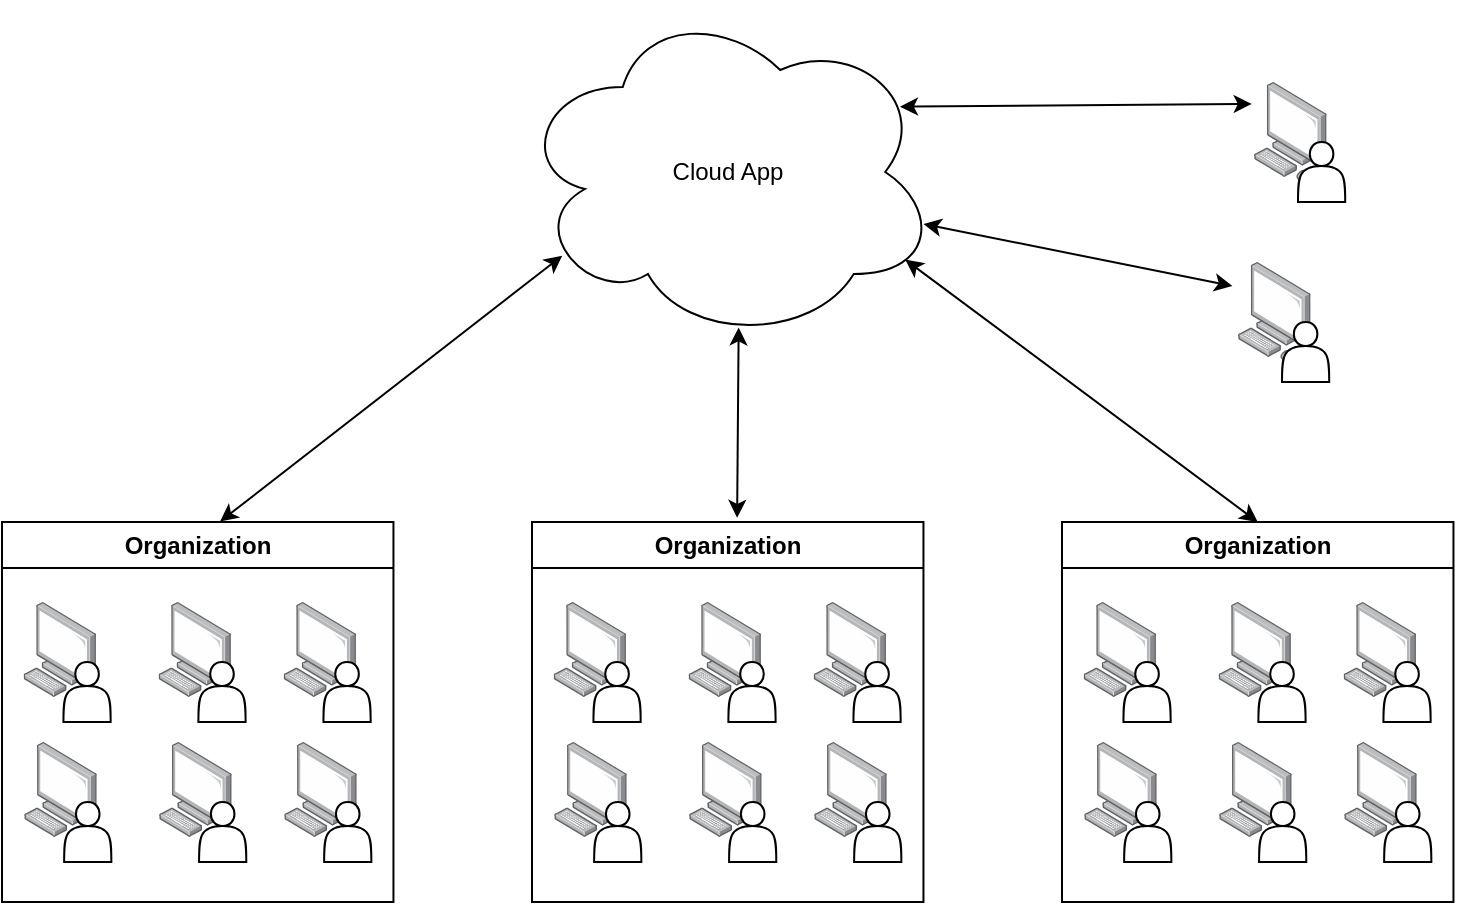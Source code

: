 <mxfile version="22.0.0" type="device">
  <diagram name="Page-1" id="0pbR37fy-8RCgxXV9L8N">
    <mxGraphModel dx="1434" dy="942" grid="1" gridSize="10" guides="1" tooltips="1" connect="1" arrows="1" fold="1" page="1" pageScale="1" pageWidth="850" pageHeight="1100" math="0" shadow="0">
      <root>
        <mxCell id="0" />
        <mxCell id="1" parent="0" />
        <mxCell id="6AcQH9RrlWRlE2u4x-1C-13" value="Organization" style="swimlane;whiteSpace=wrap;html=1;flipH=0;" parent="1" vertex="1">
          <mxGeometry x="62.0" y="260" width="195.73" height="190" as="geometry" />
        </mxCell>
        <mxCell id="6AcQH9RrlWRlE2u4x-1C-14" value="" style="image;points=[];aspect=fixed;html=1;align=center;shadow=0;dashed=0;image=img/lib/allied_telesis/computer_and_terminals/Personal_Computer.svg;" parent="6AcQH9RrlWRlE2u4x-1C-13" vertex="1">
          <mxGeometry x="10.73" y="40" width="36.4" height="49.34" as="geometry" />
        </mxCell>
        <mxCell id="6AcQH9RrlWRlE2u4x-1C-15" value="" style="shape=actor;whiteSpace=wrap;html=1;" parent="6AcQH9RrlWRlE2u4x-1C-13" vertex="1">
          <mxGeometry x="30.73" y="70" width="23.6" height="30" as="geometry" />
        </mxCell>
        <mxCell id="6AcQH9RrlWRlE2u4x-1C-3" value="" style="image;points=[];aspect=fixed;html=1;align=center;shadow=0;dashed=0;image=img/lib/allied_telesis/computer_and_terminals/Personal_Computer.svg;" parent="6AcQH9RrlWRlE2u4x-1C-13" vertex="1">
          <mxGeometry x="78.2" y="40" width="36.4" height="49.34" as="geometry" />
        </mxCell>
        <mxCell id="6AcQH9RrlWRlE2u4x-1C-4" value="" style="shape=actor;whiteSpace=wrap;html=1;" parent="6AcQH9RrlWRlE2u4x-1C-13" vertex="1">
          <mxGeometry x="98.2" y="70" width="23.6" height="30" as="geometry" />
        </mxCell>
        <mxCell id="6AcQH9RrlWRlE2u4x-1C-16" value="" style="image;points=[];aspect=fixed;html=1;align=center;shadow=0;dashed=0;image=img/lib/allied_telesis/computer_and_terminals/Personal_Computer.svg;" parent="6AcQH9RrlWRlE2u4x-1C-13" vertex="1">
          <mxGeometry x="140.73" y="40" width="36.4" height="49.34" as="geometry" />
        </mxCell>
        <mxCell id="6AcQH9RrlWRlE2u4x-1C-17" value="" style="shape=actor;whiteSpace=wrap;html=1;" parent="6AcQH9RrlWRlE2u4x-1C-13" vertex="1">
          <mxGeometry x="160.73" y="70" width="23.6" height="30" as="geometry" />
        </mxCell>
        <mxCell id="6AcQH9RrlWRlE2u4x-1C-19" value="" style="image;points=[];aspect=fixed;html=1;align=center;shadow=0;dashed=0;image=img/lib/allied_telesis/computer_and_terminals/Personal_Computer.svg;" parent="6AcQH9RrlWRlE2u4x-1C-13" vertex="1">
          <mxGeometry x="11.07" y="110" width="36.4" height="49.34" as="geometry" />
        </mxCell>
        <mxCell id="6AcQH9RrlWRlE2u4x-1C-20" value="" style="shape=actor;whiteSpace=wrap;html=1;" parent="6AcQH9RrlWRlE2u4x-1C-13" vertex="1">
          <mxGeometry x="31.07" y="140" width="23.6" height="30" as="geometry" />
        </mxCell>
        <mxCell id="6AcQH9RrlWRlE2u4x-1C-21" value="" style="image;points=[];aspect=fixed;html=1;align=center;shadow=0;dashed=0;image=img/lib/allied_telesis/computer_and_terminals/Personal_Computer.svg;" parent="6AcQH9RrlWRlE2u4x-1C-13" vertex="1">
          <mxGeometry x="78.54" y="110" width="36.4" height="49.34" as="geometry" />
        </mxCell>
        <mxCell id="6AcQH9RrlWRlE2u4x-1C-22" value="" style="shape=actor;whiteSpace=wrap;html=1;" parent="6AcQH9RrlWRlE2u4x-1C-13" vertex="1">
          <mxGeometry x="98.54" y="140" width="23.6" height="30" as="geometry" />
        </mxCell>
        <mxCell id="6AcQH9RrlWRlE2u4x-1C-23" value="" style="image;points=[];aspect=fixed;html=1;align=center;shadow=0;dashed=0;image=img/lib/allied_telesis/computer_and_terminals/Personal_Computer.svg;" parent="6AcQH9RrlWRlE2u4x-1C-13" vertex="1">
          <mxGeometry x="141.07" y="110" width="36.4" height="49.34" as="geometry" />
        </mxCell>
        <mxCell id="6AcQH9RrlWRlE2u4x-1C-24" value="" style="shape=actor;whiteSpace=wrap;html=1;" parent="6AcQH9RrlWRlE2u4x-1C-13" vertex="1">
          <mxGeometry x="161.07" y="140" width="23.6" height="30" as="geometry" />
        </mxCell>
        <mxCell id="6AcQH9RrlWRlE2u4x-1C-1" value="Cloud App" style="ellipse;shape=cloud;whiteSpace=wrap;html=1;" parent="1" vertex="1">
          <mxGeometry x="319.87" width="210" height="170" as="geometry" />
        </mxCell>
        <mxCell id="6AcQH9RrlWRlE2u4x-1C-25" value="Organization" style="swimlane;whiteSpace=wrap;html=1;flipH=0;" parent="1" vertex="1">
          <mxGeometry x="327" y="260" width="195.73" height="190" as="geometry" />
        </mxCell>
        <mxCell id="6AcQH9RrlWRlE2u4x-1C-26" value="" style="image;points=[];aspect=fixed;html=1;align=center;shadow=0;dashed=0;image=img/lib/allied_telesis/computer_and_terminals/Personal_Computer.svg;" parent="6AcQH9RrlWRlE2u4x-1C-25" vertex="1">
          <mxGeometry x="10.73" y="40" width="36.4" height="49.34" as="geometry" />
        </mxCell>
        <mxCell id="6AcQH9RrlWRlE2u4x-1C-27" value="" style="shape=actor;whiteSpace=wrap;html=1;" parent="6AcQH9RrlWRlE2u4x-1C-25" vertex="1">
          <mxGeometry x="30.73" y="70" width="23.6" height="30" as="geometry" />
        </mxCell>
        <mxCell id="6AcQH9RrlWRlE2u4x-1C-28" value="" style="image;points=[];aspect=fixed;html=1;align=center;shadow=0;dashed=0;image=img/lib/allied_telesis/computer_and_terminals/Personal_Computer.svg;" parent="6AcQH9RrlWRlE2u4x-1C-25" vertex="1">
          <mxGeometry x="78.2" y="40" width="36.4" height="49.34" as="geometry" />
        </mxCell>
        <mxCell id="6AcQH9RrlWRlE2u4x-1C-29" value="" style="shape=actor;whiteSpace=wrap;html=1;" parent="6AcQH9RrlWRlE2u4x-1C-25" vertex="1">
          <mxGeometry x="98.2" y="70" width="23.6" height="30" as="geometry" />
        </mxCell>
        <mxCell id="6AcQH9RrlWRlE2u4x-1C-30" value="" style="image;points=[];aspect=fixed;html=1;align=center;shadow=0;dashed=0;image=img/lib/allied_telesis/computer_and_terminals/Personal_Computer.svg;" parent="6AcQH9RrlWRlE2u4x-1C-25" vertex="1">
          <mxGeometry x="140.73" y="40" width="36.4" height="49.34" as="geometry" />
        </mxCell>
        <mxCell id="6AcQH9RrlWRlE2u4x-1C-31" value="" style="shape=actor;whiteSpace=wrap;html=1;" parent="6AcQH9RrlWRlE2u4x-1C-25" vertex="1">
          <mxGeometry x="160.73" y="70" width="23.6" height="30" as="geometry" />
        </mxCell>
        <mxCell id="6AcQH9RrlWRlE2u4x-1C-32" value="" style="image;points=[];aspect=fixed;html=1;align=center;shadow=0;dashed=0;image=img/lib/allied_telesis/computer_and_terminals/Personal_Computer.svg;" parent="6AcQH9RrlWRlE2u4x-1C-25" vertex="1">
          <mxGeometry x="11.07" y="110" width="36.4" height="49.34" as="geometry" />
        </mxCell>
        <mxCell id="6AcQH9RrlWRlE2u4x-1C-33" value="" style="shape=actor;whiteSpace=wrap;html=1;" parent="6AcQH9RrlWRlE2u4x-1C-25" vertex="1">
          <mxGeometry x="31.07" y="140" width="23.6" height="30" as="geometry" />
        </mxCell>
        <mxCell id="6AcQH9RrlWRlE2u4x-1C-34" value="" style="image;points=[];aspect=fixed;html=1;align=center;shadow=0;dashed=0;image=img/lib/allied_telesis/computer_and_terminals/Personal_Computer.svg;" parent="6AcQH9RrlWRlE2u4x-1C-25" vertex="1">
          <mxGeometry x="78.54" y="110" width="36.4" height="49.34" as="geometry" />
        </mxCell>
        <mxCell id="6AcQH9RrlWRlE2u4x-1C-35" value="" style="shape=actor;whiteSpace=wrap;html=1;" parent="6AcQH9RrlWRlE2u4x-1C-25" vertex="1">
          <mxGeometry x="98.54" y="140" width="23.6" height="30" as="geometry" />
        </mxCell>
        <mxCell id="6AcQH9RrlWRlE2u4x-1C-36" value="" style="image;points=[];aspect=fixed;html=1;align=center;shadow=0;dashed=0;image=img/lib/allied_telesis/computer_and_terminals/Personal_Computer.svg;" parent="6AcQH9RrlWRlE2u4x-1C-25" vertex="1">
          <mxGeometry x="141.07" y="110" width="36.4" height="49.34" as="geometry" />
        </mxCell>
        <mxCell id="6AcQH9RrlWRlE2u4x-1C-37" value="" style="shape=actor;whiteSpace=wrap;html=1;" parent="6AcQH9RrlWRlE2u4x-1C-25" vertex="1">
          <mxGeometry x="161.07" y="140" width="23.6" height="30" as="geometry" />
        </mxCell>
        <mxCell id="6AcQH9RrlWRlE2u4x-1C-38" value="Organization" style="swimlane;whiteSpace=wrap;html=1;flipH=0;" parent="1" vertex="1">
          <mxGeometry x="592" y="260" width="195.73" height="190" as="geometry" />
        </mxCell>
        <mxCell id="6AcQH9RrlWRlE2u4x-1C-39" value="" style="image;points=[];aspect=fixed;html=1;align=center;shadow=0;dashed=0;image=img/lib/allied_telesis/computer_and_terminals/Personal_Computer.svg;" parent="6AcQH9RrlWRlE2u4x-1C-38" vertex="1">
          <mxGeometry x="10.73" y="40" width="36.4" height="49.34" as="geometry" />
        </mxCell>
        <mxCell id="6AcQH9RrlWRlE2u4x-1C-40" value="" style="shape=actor;whiteSpace=wrap;html=1;" parent="6AcQH9RrlWRlE2u4x-1C-38" vertex="1">
          <mxGeometry x="30.73" y="70" width="23.6" height="30" as="geometry" />
        </mxCell>
        <mxCell id="6AcQH9RrlWRlE2u4x-1C-41" value="" style="image;points=[];aspect=fixed;html=1;align=center;shadow=0;dashed=0;image=img/lib/allied_telesis/computer_and_terminals/Personal_Computer.svg;" parent="6AcQH9RrlWRlE2u4x-1C-38" vertex="1">
          <mxGeometry x="78.2" y="40" width="36.4" height="49.34" as="geometry" />
        </mxCell>
        <mxCell id="6AcQH9RrlWRlE2u4x-1C-42" value="" style="shape=actor;whiteSpace=wrap;html=1;" parent="6AcQH9RrlWRlE2u4x-1C-38" vertex="1">
          <mxGeometry x="98.2" y="70" width="23.6" height="30" as="geometry" />
        </mxCell>
        <mxCell id="6AcQH9RrlWRlE2u4x-1C-43" value="" style="image;points=[];aspect=fixed;html=1;align=center;shadow=0;dashed=0;image=img/lib/allied_telesis/computer_and_terminals/Personal_Computer.svg;" parent="6AcQH9RrlWRlE2u4x-1C-38" vertex="1">
          <mxGeometry x="140.73" y="40" width="36.4" height="49.34" as="geometry" />
        </mxCell>
        <mxCell id="6AcQH9RrlWRlE2u4x-1C-44" value="" style="shape=actor;whiteSpace=wrap;html=1;" parent="6AcQH9RrlWRlE2u4x-1C-38" vertex="1">
          <mxGeometry x="160.73" y="70" width="23.6" height="30" as="geometry" />
        </mxCell>
        <mxCell id="6AcQH9RrlWRlE2u4x-1C-45" value="" style="image;points=[];aspect=fixed;html=1;align=center;shadow=0;dashed=0;image=img/lib/allied_telesis/computer_and_terminals/Personal_Computer.svg;" parent="6AcQH9RrlWRlE2u4x-1C-38" vertex="1">
          <mxGeometry x="11.07" y="110" width="36.4" height="49.34" as="geometry" />
        </mxCell>
        <mxCell id="6AcQH9RrlWRlE2u4x-1C-46" value="" style="shape=actor;whiteSpace=wrap;html=1;" parent="6AcQH9RrlWRlE2u4x-1C-38" vertex="1">
          <mxGeometry x="31.07" y="140" width="23.6" height="30" as="geometry" />
        </mxCell>
        <mxCell id="6AcQH9RrlWRlE2u4x-1C-47" value="" style="image;points=[];aspect=fixed;html=1;align=center;shadow=0;dashed=0;image=img/lib/allied_telesis/computer_and_terminals/Personal_Computer.svg;" parent="6AcQH9RrlWRlE2u4x-1C-38" vertex="1">
          <mxGeometry x="78.54" y="110" width="36.4" height="49.34" as="geometry" />
        </mxCell>
        <mxCell id="6AcQH9RrlWRlE2u4x-1C-48" value="" style="shape=actor;whiteSpace=wrap;html=1;" parent="6AcQH9RrlWRlE2u4x-1C-38" vertex="1">
          <mxGeometry x="98.54" y="140" width="23.6" height="30" as="geometry" />
        </mxCell>
        <mxCell id="6AcQH9RrlWRlE2u4x-1C-49" value="" style="image;points=[];aspect=fixed;html=1;align=center;shadow=0;dashed=0;image=img/lib/allied_telesis/computer_and_terminals/Personal_Computer.svg;" parent="6AcQH9RrlWRlE2u4x-1C-38" vertex="1">
          <mxGeometry x="141.07" y="110" width="36.4" height="49.34" as="geometry" />
        </mxCell>
        <mxCell id="6AcQH9RrlWRlE2u4x-1C-50" value="" style="shape=actor;whiteSpace=wrap;html=1;" parent="6AcQH9RrlWRlE2u4x-1C-38" vertex="1">
          <mxGeometry x="161.07" y="140" width="23.6" height="30" as="geometry" />
        </mxCell>
        <mxCell id="6AcQH9RrlWRlE2u4x-1C-52" value="" style="endArrow=classic;startArrow=classic;html=1;rounded=0;exitX=0.557;exitY=-0.001;exitDx=0;exitDy=0;exitPerimeter=0;entryX=0.106;entryY=0.746;entryDx=0;entryDy=0;entryPerimeter=0;" parent="1" source="6AcQH9RrlWRlE2u4x-1C-13" target="6AcQH9RrlWRlE2u4x-1C-1" edge="1">
          <mxGeometry width="50" height="50" relative="1" as="geometry">
            <mxPoint x="210" y="240" as="sourcePoint" />
            <mxPoint x="260" y="190" as="targetPoint" />
          </mxGeometry>
        </mxCell>
        <mxCell id="6AcQH9RrlWRlE2u4x-1C-53" value="" style="endArrow=classic;startArrow=classic;html=1;rounded=0;exitX=0.524;exitY=-0.011;exitDx=0;exitDy=0;exitPerimeter=0;entryX=0.526;entryY=0.957;entryDx=0;entryDy=0;entryPerimeter=0;" parent="1" source="6AcQH9RrlWRlE2u4x-1C-25" target="6AcQH9RrlWRlE2u4x-1C-1" edge="1">
          <mxGeometry width="50" height="50" relative="1" as="geometry">
            <mxPoint x="181" y="270" as="sourcePoint" />
            <mxPoint x="352" y="137" as="targetPoint" />
          </mxGeometry>
        </mxCell>
        <mxCell id="6AcQH9RrlWRlE2u4x-1C-54" value="" style="endArrow=classic;startArrow=classic;html=1;rounded=0;exitX=0.5;exitY=0;exitDx=0;exitDy=0;entryX=0.923;entryY=0.758;entryDx=0;entryDy=0;entryPerimeter=0;" parent="1" source="6AcQH9RrlWRlE2u4x-1C-38" target="6AcQH9RrlWRlE2u4x-1C-1" edge="1">
          <mxGeometry width="50" height="50" relative="1" as="geometry">
            <mxPoint x="191" y="280" as="sourcePoint" />
            <mxPoint x="362" y="147" as="targetPoint" />
          </mxGeometry>
        </mxCell>
        <mxCell id="6AcQH9RrlWRlE2u4x-1C-55" value="" style="image;points=[];aspect=fixed;html=1;align=center;shadow=0;dashed=0;image=img/lib/allied_telesis/computer_and_terminals/Personal_Computer.svg;flipH=0;" parent="1" vertex="1">
          <mxGeometry x="680" y="130" width="36.4" height="49.34" as="geometry" />
        </mxCell>
        <mxCell id="6AcQH9RrlWRlE2u4x-1C-56" value="" style="shape=actor;whiteSpace=wrap;html=1;flipH=0;" parent="1" vertex="1">
          <mxGeometry x="702" y="160" width="23.6" height="30" as="geometry" />
        </mxCell>
        <mxCell id="6AcQH9RrlWRlE2u4x-1C-57" value="" style="image;points=[];aspect=fixed;html=1;align=center;shadow=0;dashed=0;image=img/lib/allied_telesis/computer_and_terminals/Personal_Computer.svg;flipH=0;" parent="1" vertex="1">
          <mxGeometry x="688" y="40" width="36.4" height="49.34" as="geometry" />
        </mxCell>
        <mxCell id="6AcQH9RrlWRlE2u4x-1C-58" value="" style="shape=actor;whiteSpace=wrap;html=1;flipH=0;" parent="1" vertex="1">
          <mxGeometry x="710" y="70" width="23.6" height="30" as="geometry" />
        </mxCell>
        <mxCell id="6AcQH9RrlWRlE2u4x-1C-59" value="" style="endArrow=classic;startArrow=classic;html=1;rounded=0;exitX=0.91;exitY=0.308;exitDx=0;exitDy=0;exitPerimeter=0;entryX=-0.031;entryY=0.222;entryDx=0;entryDy=0;entryPerimeter=0;" parent="1" source="6AcQH9RrlWRlE2u4x-1C-1" target="6AcQH9RrlWRlE2u4x-1C-57" edge="1">
          <mxGeometry width="50" height="50" relative="1" as="geometry">
            <mxPoint x="440" y="250" as="sourcePoint" />
            <mxPoint x="490" y="200" as="targetPoint" />
          </mxGeometry>
        </mxCell>
        <mxCell id="6AcQH9RrlWRlE2u4x-1C-60" value="" style="endArrow=classic;startArrow=classic;html=1;rounded=0;exitX=0.91;exitY=0.308;exitDx=0;exitDy=0;exitPerimeter=0;entryX=-0.077;entryY=0.243;entryDx=0;entryDy=0;entryPerimeter=0;" parent="1" target="6AcQH9RrlWRlE2u4x-1C-55" edge="1">
          <mxGeometry width="50" height="50" relative="1" as="geometry">
            <mxPoint x="522.73" y="111" as="sourcePoint" />
            <mxPoint x="698.73" y="110" as="targetPoint" />
          </mxGeometry>
        </mxCell>
      </root>
    </mxGraphModel>
  </diagram>
</mxfile>
